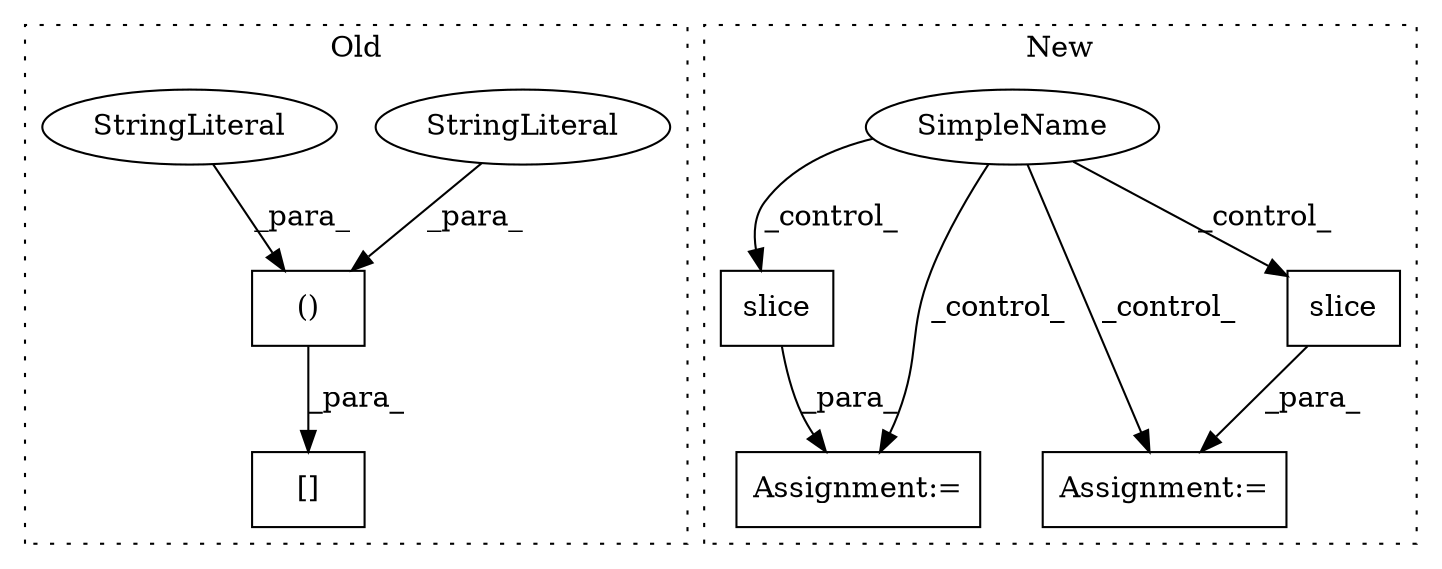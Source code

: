 digraph G {
subgraph cluster0 {
1 [label="[]" a="2" s="686,747" l="13,2" shape="box"];
6 [label="()" a="106" s="699" l="48" shape="box"];
8 [label="StringLiteral" a="45" s="699" l="19" shape="ellipse"];
9 [label="StringLiteral" a="45" s="731" l="16" shape="ellipse"];
label = "Old";
style="dotted";
}
subgraph cluster1 {
2 [label="slice" a="32" s="715,730" l="6,1" shape="box"];
3 [label="Assignment:=" a="7" s="1042" l="1" shape="box"];
4 [label="SimpleName" a="42" s="" l="" shape="ellipse"];
5 [label="Assignment:=" a="7" s="985" l="1" shape="box"];
7 [label="slice" a="32" s="693,702" l="6,1" shape="box"];
label = "New";
style="dotted";
}
2 -> 3 [label="_para_"];
4 -> 3 [label="_control_"];
4 -> 2 [label="_control_"];
4 -> 7 [label="_control_"];
4 -> 5 [label="_control_"];
6 -> 1 [label="_para_"];
7 -> 5 [label="_para_"];
8 -> 6 [label="_para_"];
9 -> 6 [label="_para_"];
}